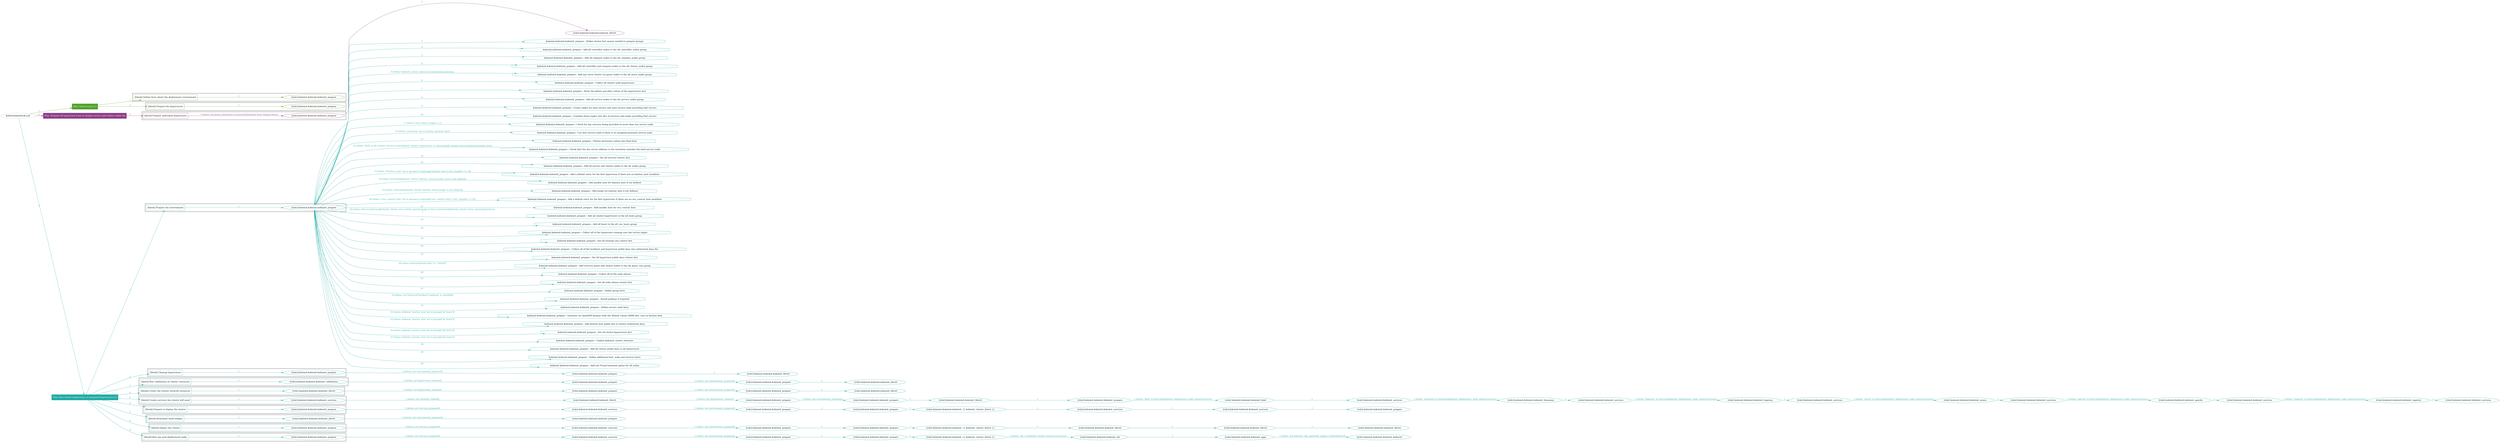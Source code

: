 digraph {
	graph [concentrate=true ordering=in rankdir=LR ratio=fill]
	edge [esep=5 sep=10]
	"kubeinit/playbook.yml" [id=root_node style=dotted]
	play_47c93c85 [label="Play: Initial setup (1)" color="#51a329" fontcolor="#ffffff" id=play_47c93c85 shape=box style=filled tooltip=localhost]
	"kubeinit/playbook.yml" -> play_47c93c85 [label="1 " color="#51a329" fontcolor="#51a329" id=edge_f3cf1b82 labeltooltip="1 " tooltip="1 "]
	subgraph "kubeinit.kubeinit.kubeinit_prepare" {
		role_49cd91f5 [label="[role] kubeinit.kubeinit.kubeinit_prepare" color="#51a329" id=role_49cd91f5 tooltip="kubeinit.kubeinit.kubeinit_prepare"]
	}
	subgraph "kubeinit.kubeinit.kubeinit_prepare" {
		role_f797d939 [label="[role] kubeinit.kubeinit.kubeinit_prepare" color="#51a329" id=role_f797d939 tooltip="kubeinit.kubeinit.kubeinit_prepare"]
	}
	subgraph "Play: Initial setup (1)" {
		play_47c93c85 -> block_fb6f7368 [label=1 color="#51a329" fontcolor="#51a329" id=edge_30f380fa labeltooltip=1 tooltip=1]
		subgraph cluster_block_fb6f7368 {
			block_fb6f7368 [label="[block] Gather facts about the deployment environment" color="#51a329" id=block_fb6f7368 labeltooltip="Gather facts about the deployment environment" shape=box tooltip="Gather facts about the deployment environment"]
			block_fb6f7368 -> role_49cd91f5 [label="1 " color="#51a329" fontcolor="#51a329" id=edge_eb02e00b labeltooltip="1 " tooltip="1 "]
		}
		play_47c93c85 -> block_989610af [label=2 color="#51a329" fontcolor="#51a329" id=edge_7aef17a1 labeltooltip=2 tooltip=2]
		subgraph cluster_block_989610af {
			block_989610af [label="[block] Prepare the hypervisors" color="#51a329" id=block_989610af labeltooltip="Prepare the hypervisors" shape=box tooltip="Prepare the hypervisors"]
			block_989610af -> role_f797d939 [label="1 " color="#51a329" fontcolor="#51a329" id=edge_8b1ca804 labeltooltip="1 " tooltip="1 "]
		}
	}
	play_eca8aa91 [label="Play: Prepare all hypervisor hosts to deploy service and cluster nodes (0)" color="#8c4087" fontcolor="#ffffff" id=play_eca8aa91 shape=box style=filled tooltip="Play: Prepare all hypervisor hosts to deploy service and cluster nodes (0)"]
	"kubeinit/playbook.yml" -> play_eca8aa91 [label="2 " color="#8c4087" fontcolor="#8c4087" id=edge_34e7ba6e labeltooltip="2 " tooltip="2 "]
	subgraph "kubeinit.kubeinit.kubeinit_libvirt" {
		role_c95b888a [label="[role] kubeinit.kubeinit.kubeinit_libvirt" color="#8c4087" id=role_c95b888a tooltip="kubeinit.kubeinit.kubeinit_libvirt"]
	}
	subgraph "kubeinit.kubeinit.kubeinit_prepare" {
		role_08cfcb91 [label="[role] kubeinit.kubeinit.kubeinit_prepare" color="#8c4087" id=role_08cfcb91 tooltip="kubeinit.kubeinit.kubeinit_prepare"]
		role_08cfcb91 -> role_c95b888a [label="1 " color="#8c4087" fontcolor="#8c4087" id=edge_1c3fe3e0 labeltooltip="1 " tooltip="1 "]
	}
	subgraph "Play: Prepare all hypervisor hosts to deploy service and cluster nodes (0)" {
		play_eca8aa91 -> block_029c4cd8 [label=1 color="#8c4087" fontcolor="#8c4087" id=edge_a398b862 labeltooltip=1 tooltip=1]
		subgraph cluster_block_029c4cd8 {
			block_029c4cd8 [label="[block] Prepare individual hypervisors" color="#8c4087" id=block_029c4cd8 labeltooltip="Prepare individual hypervisors" shape=box tooltip="Prepare individual hypervisors"]
			block_029c4cd8 -> role_08cfcb91 [label="1 [when: inventory_hostname in hostvars['kubeinit-facts'].hypervisors]" color="#8c4087" fontcolor="#8c4087" id=edge_367b83e1 labeltooltip="1 [when: inventory_hostname in hostvars['kubeinit-facts'].hypervisors]" tooltip="1 [when: inventory_hostname in hostvars['kubeinit-facts'].hypervisors]"]
		}
	}
	play_b120b8ca [label="Play: Run cluster deployment on prepared hypervisors (1)" color="#21aba4" fontcolor="#ffffff" id=play_b120b8ca shape=box style=filled tooltip=localhost]
	"kubeinit/playbook.yml" -> play_b120b8ca [label="3 " color="#21aba4" fontcolor="#21aba4" id=edge_80ff6672 labeltooltip="3 " tooltip="3 "]
	subgraph "kubeinit.kubeinit.kubeinit_prepare" {
		role_85b493e5 [label="[role] kubeinit.kubeinit.kubeinit_prepare" color="#21aba4" id=role_85b493e5 tooltip="kubeinit.kubeinit.kubeinit_prepare"]
		task_966b9293 [label="kubeinit.kubeinit.kubeinit_prepare : Define cluster fact names needed to prepare groups" color="#21aba4" id=task_966b9293 shape=octagon tooltip="kubeinit.kubeinit.kubeinit_prepare : Define cluster fact names needed to prepare groups"]
		role_85b493e5 -> task_966b9293 [label="1 " color="#21aba4" fontcolor="#21aba4" id=edge_78a16c5b labeltooltip="1 " tooltip="1 "]
		task_e1344d2e [label="kubeinit.kubeinit.kubeinit_prepare : Add all controller nodes to the all_controller_nodes group" color="#21aba4" id=task_e1344d2e shape=octagon tooltip="kubeinit.kubeinit.kubeinit_prepare : Add all controller nodes to the all_controller_nodes group"]
		role_85b493e5 -> task_e1344d2e [label="2 " color="#21aba4" fontcolor="#21aba4" id=edge_d32e25a6 labeltooltip="2 " tooltip="2 "]
		task_f781a77c [label="kubeinit.kubeinit.kubeinit_prepare : Add all compute nodes to the all_compute_nodes group" color="#21aba4" id=task_f781a77c shape=octagon tooltip="kubeinit.kubeinit.kubeinit_prepare : Add all compute nodes to the all_compute_nodes group"]
		role_85b493e5 -> task_f781a77c [label="3 " color="#21aba4" fontcolor="#21aba4" id=edge_93f18d99 labeltooltip="3 " tooltip="3 "]
		task_6a97fb1b [label="kubeinit.kubeinit.kubeinit_prepare : Add all controller and compute nodes to the all_cluster_nodes group" color="#21aba4" id=task_6a97fb1b shape=octagon tooltip="kubeinit.kubeinit.kubeinit_prepare : Add all controller and compute nodes to the all_cluster_nodes group"]
		role_85b493e5 -> task_6a97fb1b [label="4 " color="#21aba4" fontcolor="#21aba4" id=edge_0a847fd8 labeltooltip="4 " tooltip="4 "]
		task_5214aae3 [label="kubeinit.kubeinit.kubeinit_prepare : Add any extra cluster vm guest nodes to the all_extra_nodes group" color="#21aba4" id=task_5214aae3 shape=octagon tooltip="kubeinit.kubeinit.kubeinit_prepare : Add any extra cluster vm guest nodes to the all_extra_nodes group"]
		role_85b493e5 -> task_5214aae3 [label="5 [when: kubeinit_cluster_distro in hostvars[item].distro]" color="#21aba4" fontcolor="#21aba4" id=edge_6e9f2bb4 labeltooltip="5 [when: kubeinit_cluster_distro in hostvars[item].distro]" tooltip="5 [when: kubeinit_cluster_distro in hostvars[item].distro]"]
		task_cb140565 [label="kubeinit.kubeinit.kubeinit_prepare : Collect all cluster node hypervisors" color="#21aba4" id=task_cb140565 shape=octagon tooltip="kubeinit.kubeinit.kubeinit_prepare : Collect all cluster node hypervisors"]
		role_85b493e5 -> task_cb140565 [label="6 " color="#21aba4" fontcolor="#21aba4" id=edge_62ee0a8f labeltooltip="6 " tooltip="6 "]
		task_3a2115fc [label="kubeinit.kubeinit.kubeinit_prepare : Show the before and after values of the hypervisors fact" color="#21aba4" id=task_3a2115fc shape=octagon tooltip="kubeinit.kubeinit.kubeinit_prepare : Show the before and after values of the hypervisors fact"]
		role_85b493e5 -> task_3a2115fc [label="7 " color="#21aba4" fontcolor="#21aba4" id=edge_a50a14b8 labeltooltip="7 " tooltip="7 "]
		task_c4896468 [label="kubeinit.kubeinit.kubeinit_prepare : Add all service nodes to the all_service_nodes group" color="#21aba4" id=task_c4896468 shape=octagon tooltip="kubeinit.kubeinit.kubeinit_prepare : Add all service nodes to the all_service_nodes group"]
		role_85b493e5 -> task_c4896468 [label="8 " color="#21aba4" fontcolor="#21aba4" id=edge_ae413592 labeltooltip="8 " tooltip="8 "]
		task_d8f9d4ed [label="kubeinit.kubeinit.kubeinit_prepare : Create tuples for each service and each service node providing that service" color="#21aba4" id=task_d8f9d4ed shape=octagon tooltip="kubeinit.kubeinit.kubeinit_prepare : Create tuples for each service and each service node providing that service"]
		role_85b493e5 -> task_d8f9d4ed [label="9 " color="#21aba4" fontcolor="#21aba4" id=edge_3ddc1fef labeltooltip="9 " tooltip="9 "]
		task_59739996 [label="kubeinit.kubeinit.kubeinit_prepare : Combine those tuples into dict of services and nodes providing that service" color="#21aba4" id=task_59739996 shape=octagon tooltip="kubeinit.kubeinit.kubeinit_prepare : Combine those tuples into dict of services and nodes providing that service"]
		role_85b493e5 -> task_59739996 [label="10 " color="#21aba4" fontcolor="#21aba4" id=edge_be555936 labeltooltip="10 " tooltip="10 "]
		task_083c0ecc [label="kubeinit.kubeinit.kubeinit_prepare : Check for any services being provided on more than one service node" color="#21aba4" id=task_083c0ecc shape=octagon tooltip="kubeinit.kubeinit.kubeinit_prepare : Check for any services being provided on more than one service node"]
		role_85b493e5 -> task_083c0ecc [label="11 [when: item.value | length > 1]" color="#21aba4" fontcolor="#21aba4" id=edge_d32662fb labeltooltip="11 [when: item.value | length > 1]" tooltip="11 [when: item.value | length > 1]"]
		task_da1756af [label="kubeinit.kubeinit.kubeinit_prepare : Use first service node if there is no assigned provision service node" color="#21aba4" id=task_da1756af shape=octagon tooltip="kubeinit.kubeinit.kubeinit_prepare : Use first service node if there is no assigned provision service node"]
		role_85b493e5 -> task_da1756af [label="12 [when: 'provision' not in cluster_services_dict]" color="#21aba4" fontcolor="#21aba4" id=edge_f2516c54 labeltooltip="12 [when: 'provision' not in cluster_services_dict]" tooltip="12 [when: 'provision' not in cluster_services_dict]"]
		task_0d763b8e [label="kubeinit.kubeinit.kubeinit_prepare : Flatten dictionary values into final form" color="#21aba4" id=task_0d763b8e shape=octagon tooltip="kubeinit.kubeinit.kubeinit_prepare : Flatten dictionary values into final form"]
		role_85b493e5 -> task_0d763b8e [label="13 " color="#21aba4" fontcolor="#21aba4" id=edge_3624400c labeltooltip="13 " tooltip="13 "]
		task_e697049f [label="kubeinit.kubeinit.kubeinit_prepare : Check that the dns server address in the inventory matches the bind service node" color="#21aba4" id=task_e697049f shape=octagon tooltip="kubeinit.kubeinit.kubeinit_prepare : Check that the dns server address in the inventory matches the bind service node"]
		role_85b493e5 -> task_e697049f [label="14 [when: 'bind' in all_cluster_services and kubeinit_cluster_nameserver != hostvars[all_cluster_services['bind']].ansible_host]" color="#21aba4" fontcolor="#21aba4" id=edge_98f4446f labeltooltip="14 [when: 'bind' in all_cluster_services and kubeinit_cluster_nameserver != hostvars[all_cluster_services['bind']].ansible_host]" tooltip="14 [when: 'bind' in all_cluster_services and kubeinit_cluster_nameserver != hostvars[all_cluster_services['bind']].ansible_host]"]
		task_c1c29a6a [label="kubeinit.kubeinit.kubeinit_prepare : Set all services cluster fact" color="#21aba4" id=task_c1c29a6a shape=octagon tooltip="kubeinit.kubeinit.kubeinit_prepare : Set all services cluster fact"]
		role_85b493e5 -> task_c1c29a6a [label="15 " color="#21aba4" fontcolor="#21aba4" id=edge_7651bf40 labeltooltip="15 " tooltip="15 "]
		task_1911d93b [label="kubeinit.kubeinit.kubeinit_prepare : Add all service and cluster nodes to the all_nodes group" color="#21aba4" id=task_1911d93b shape=octagon tooltip="kubeinit.kubeinit.kubeinit_prepare : Add all service and cluster nodes to the all_nodes group"]
		role_85b493e5 -> task_1911d93b [label="16 " color="#21aba4" fontcolor="#21aba4" id=edge_b52d26f1 labeltooltip="16 " tooltip="16 "]
		task_83a77d6d [label="kubeinit.kubeinit.kubeinit_prepare : Add a default entry for the first hypervisor if there are no bastion_host members" color="#21aba4" id=task_83a77d6d shape=octagon tooltip="kubeinit.kubeinit.kubeinit_prepare : Add a default entry for the first hypervisor if there are no bastion_host members"]
		role_85b493e5 -> task_83a77d6d [label="17 [when: ('bastion_host' not in groups) or ((groups['bastion_host'] | list | length) == 0)]" color="#21aba4" fontcolor="#21aba4" id=edge_f0b5fb8c labeltooltip="17 [when: ('bastion_host' not in groups) or ((groups['bastion_host'] | list | length) == 0)]" tooltip="17 [when: ('bastion_host' not in groups) or ((groups['bastion_host'] | list | length) == 0)]"]
		task_e050b298 [label="kubeinit.kubeinit.kubeinit_prepare : Add ansible_host for bastion_host if not defined" color="#21aba4" id=task_e050b298 shape=octagon tooltip="kubeinit.kubeinit.kubeinit_prepare : Add ansible_host for bastion_host if not defined"]
		role_85b493e5 -> task_e050b298 [label="18 [when: hostvars[kubeinit_cluster_bastion_name].ansible_host is not defined]" color="#21aba4" fontcolor="#21aba4" id=edge_7ff7ffc1 labeltooltip="18 [when: hostvars[kubeinit_cluster_bastion_name].ansible_host is not defined]" tooltip="18 [when: hostvars[kubeinit_cluster_bastion_name].ansible_host is not defined]"]
		task_2a9d14c0 [label="kubeinit.kubeinit.kubeinit_prepare : Add target for bastion_host if not defined" color="#21aba4" id=task_2a9d14c0 shape=octagon tooltip="kubeinit.kubeinit.kubeinit_prepare : Add target for bastion_host if not defined"]
		role_85b493e5 -> task_2a9d14c0 [label="19 [when: hostvars[kubeinit_cluster_bastion_name].target is not defined]" color="#21aba4" fontcolor="#21aba4" id=edge_b50a7aad labeltooltip="19 [when: hostvars[kubeinit_cluster_bastion_name].target is not defined]" tooltip="19 [when: hostvars[kubeinit_cluster_bastion_name].target is not defined]"]
		task_69ca7ede [label="kubeinit.kubeinit.kubeinit_prepare : Add a default entry for the first hypervisor if there are no ovn_central_host members" color="#21aba4" id=task_69ca7ede shape=octagon tooltip="kubeinit.kubeinit.kubeinit_prepare : Add a default entry for the first hypervisor if there are no ovn_central_host members"]
		role_85b493e5 -> task_69ca7ede [label="20 [when: ('ovn_central_host' not in groups) or ((groups['ovn_central_host'] | list | length) == 0)]" color="#21aba4" fontcolor="#21aba4" id=edge_39b98ac9 labeltooltip="20 [when: ('ovn_central_host' not in groups) or ((groups['ovn_central_host'] | list | length) == 0)]" tooltip="20 [when: ('ovn_central_host' not in groups) or ((groups['ovn_central_host'] | list | length) == 0)]"]
		task_4e30049a [label="kubeinit.kubeinit.kubeinit_prepare : Add ansible_host for ovn_central_host" color="#21aba4" id=task_4e30049a shape=octagon tooltip="kubeinit.kubeinit.kubeinit_prepare : Add ansible_host for ovn_central_host"]
		role_85b493e5 -> task_4e30049a [label="21 " color="#21aba4" fontcolor="#21aba4" id=edge_ba240e92 labeltooltip="21 " tooltip="21 "]
		task_ae65ac80 [label="kubeinit.kubeinit.kubeinit_prepare : Add all cluster hypervisors to the all_hosts group" color="#21aba4" id=task_ae65ac80 shape=octagon tooltip="kubeinit.kubeinit.kubeinit_prepare : Add all cluster hypervisors to the all_hosts group"]
		role_85b493e5 -> task_ae65ac80 [label="22 [when: item in hostvars[kubeinit_cluster_ovn_central_name].target or item in hostvars[kubeinit_cluster_facts_name].hypervisors
]" color="#21aba4" fontcolor="#21aba4" id=edge_09a3eccf labeltooltip="22 [when: item in hostvars[kubeinit_cluster_ovn_central_name].target or item in hostvars[kubeinit_cluster_facts_name].hypervisors
]" tooltip="22 [when: item in hostvars[kubeinit_cluster_ovn_central_name].target or item in hostvars[kubeinit_cluster_facts_name].hypervisors
]"]
		task_dd8fd25d [label="kubeinit.kubeinit.kubeinit_prepare : Add all hosts to the all_ovn_hosts group" color="#21aba4" id=task_dd8fd25d shape=octagon tooltip="kubeinit.kubeinit.kubeinit_prepare : Add all hosts to the all_ovn_hosts group"]
		role_85b493e5 -> task_dd8fd25d [label="23 " color="#21aba4" fontcolor="#21aba4" id=edge_f75268e0 labeltooltip="23 " tooltip="23 "]
		task_d1d71a36 [label="kubeinit.kubeinit.kubeinit_prepare : Collect all of the hypervisor running vms into hv/vm tuples" color="#21aba4" id=task_d1d71a36 shape=octagon tooltip="kubeinit.kubeinit.kubeinit_prepare : Collect all of the hypervisor running vms into hv/vm tuples"]
		role_85b493e5 -> task_d1d71a36 [label="24 " color="#21aba4" fontcolor="#21aba4" id=edge_8b905c7c labeltooltip="24 " tooltip="24 "]
		task_8e87fc8d [label="kubeinit.kubeinit.kubeinit_prepare : Set all running vms cluster fact" color="#21aba4" id=task_8e87fc8d shape=octagon tooltip="kubeinit.kubeinit.kubeinit_prepare : Set all running vms cluster fact"]
		role_85b493e5 -> task_8e87fc8d [label="25 " color="#21aba4" fontcolor="#21aba4" id=edge_cc3e15a2 labeltooltip="25 " tooltip="25 "]
		task_565cfaeb [label="kubeinit.kubeinit.kubeinit_prepare : Collect all of the localhost and hypervisor public keys into authorized_keys list" color="#21aba4" id=task_565cfaeb shape=octagon tooltip="kubeinit.kubeinit.kubeinit_prepare : Collect all of the localhost and hypervisor public keys into authorized_keys list"]
		role_85b493e5 -> task_565cfaeb [label="26 " color="#21aba4" fontcolor="#21aba4" id=edge_c6129da0 labeltooltip="26 " tooltip="26 "]
		task_ec3d14fe [label="kubeinit.kubeinit.kubeinit_prepare : Set all hypervisor public keys cluster fact" color="#21aba4" id=task_ec3d14fe shape=octagon tooltip="kubeinit.kubeinit.kubeinit_prepare : Set all hypervisor public keys cluster fact"]
		role_85b493e5 -> task_ec3d14fe [label="27 " color="#21aba4" fontcolor="#21aba4" id=edge_83e0d827 labeltooltip="27 " tooltip="27 "]
		task_eb6172ac [label="kubeinit.kubeinit.kubeinit_prepare : Add services guest and cluster nodes to the all_guest_vms group" color="#21aba4" id=task_eb6172ac shape=octagon tooltip="kubeinit.kubeinit.kubeinit_prepare : Add services guest and cluster nodes to the all_guest_vms group"]
		role_85b493e5 -> task_eb6172ac [label="28 [when: hostvars[item].type == 'virtual']" color="#21aba4" fontcolor="#21aba4" id=edge_3f795762 labeltooltip="28 [when: hostvars[item].type == 'virtual']" tooltip="28 [when: hostvars[item].type == 'virtual']"]
		task_d0c2bde2 [label="kubeinit.kubeinit.kubeinit_prepare : Collect all of the node aliases" color="#21aba4" id=task_d0c2bde2 shape=octagon tooltip="kubeinit.kubeinit.kubeinit_prepare : Collect all of the node aliases"]
		role_85b493e5 -> task_d0c2bde2 [label="29 " color="#21aba4" fontcolor="#21aba4" id=edge_6cccfe27 labeltooltip="29 " tooltip="29 "]
		task_1ed4cb08 [label="kubeinit.kubeinit.kubeinit_prepare : Set all node aliases cluster fact" color="#21aba4" id=task_1ed4cb08 shape=octagon tooltip="kubeinit.kubeinit.kubeinit_prepare : Set all node aliases cluster fact"]
		role_85b493e5 -> task_1ed4cb08 [label="30 " color="#21aba4" fontcolor="#21aba4" id=edge_9a11f864 labeltooltip="30 " tooltip="30 "]
		task_bbbe79f7 [label="kubeinit.kubeinit.kubeinit_prepare : Define group facts" color="#21aba4" id=task_bbbe79f7 shape=octagon tooltip="kubeinit.kubeinit.kubeinit_prepare : Define group facts"]
		role_85b493e5 -> task_bbbe79f7 [label="31 " color="#21aba4" fontcolor="#21aba4" id=edge_68e0bdb7 labeltooltip="31 " tooltip="31 "]
		task_bb4f8747 [label="kubeinit.kubeinit.kubeinit_prepare : Install podman if required" color="#21aba4" id=task_bb4f8747 shape=octagon tooltip="kubeinit.kubeinit.kubeinit_prepare : Install podman if required"]
		role_85b493e5 -> task_bb4f8747 [label="32 [when: not hostvars['localhost'].podman_is_installed]" color="#21aba4" fontcolor="#21aba4" id=edge_2e7812f1 labeltooltip="32 [when: not hostvars['localhost'].podman_is_installed]" tooltip="32 [when: not hostvars['localhost'].podman_is_installed]"]
		task_8a41ac6c [label="kubeinit.kubeinit.kubeinit_prepare : Define service node facts" color="#21aba4" id=task_8a41ac6c shape=octagon tooltip="kubeinit.kubeinit.kubeinit_prepare : Define service node facts"]
		role_85b493e5 -> task_8a41ac6c [label="33 " color="#21aba4" fontcolor="#21aba4" id=edge_7b66cfbf labeltooltip="33 " tooltip="33 "]
		task_c552a7fe [label="kubeinit.kubeinit.kubeinit_prepare : Generate an OpenSSH keypair with the default values (4096 bits, rsa) on bastion host" color="#21aba4" id=task_c552a7fe shape=octagon tooltip="kubeinit.kubeinit.kubeinit_prepare : Generate an OpenSSH keypair with the default values (4096 bits, rsa) on bastion host"]
		role_85b493e5 -> task_c552a7fe [label="34 [when: kubeinit_bastion_host not in groups['all_hosts']]" color="#21aba4" fontcolor="#21aba4" id=edge_bdd50197 labeltooltip="34 [when: kubeinit_bastion_host not in groups['all_hosts']]" tooltip="34 [when: kubeinit_bastion_host not in groups['all_hosts']]"]
		task_7de7f948 [label="kubeinit.kubeinit.kubeinit_prepare : Add bastion host public key to cluster authorized_keys" color="#21aba4" id=task_7de7f948 shape=octagon tooltip="kubeinit.kubeinit.kubeinit_prepare : Add bastion host public key to cluster authorized_keys"]
		role_85b493e5 -> task_7de7f948 [label="35 [when: kubeinit_bastion_host not in groups['all_hosts']]" color="#21aba4" fontcolor="#21aba4" id=edge_d1b95fa9 labeltooltip="35 [when: kubeinit_bastion_host not in groups['all_hosts']]" tooltip="35 [when: kubeinit_bastion_host not in groups['all_hosts']]"]
		task_fce0333b [label="kubeinit.kubeinit.kubeinit_prepare : Set all cluster hypervisors fact" color="#21aba4" id=task_fce0333b shape=octagon tooltip="kubeinit.kubeinit.kubeinit_prepare : Set all cluster hypervisors fact"]
		role_85b493e5 -> task_fce0333b [label="36 [when: kubeinit_bastion_host not in groups['all_hosts']]" color="#21aba4" fontcolor="#21aba4" id=edge_e420ed5f labeltooltip="36 [when: kubeinit_bastion_host not in groups['all_hosts']]" tooltip="36 [when: kubeinit_bastion_host not in groups['all_hosts']]"]
		task_ed25b16f [label="kubeinit.kubeinit.kubeinit_prepare : Update kubeinit_cluster_hostvars" color="#21aba4" id=task_ed25b16f shape=octagon tooltip="kubeinit.kubeinit.kubeinit_prepare : Update kubeinit_cluster_hostvars"]
		role_85b493e5 -> task_ed25b16f [label="37 [when: kubeinit_bastion_host not in groups['all_hosts']]" color="#21aba4" fontcolor="#21aba4" id=edge_09221659 labeltooltip="37 [when: kubeinit_bastion_host not in groups['all_hosts']]" tooltip="37 [when: kubeinit_bastion_host not in groups['all_hosts']]"]
		task_c58febe8 [label="kubeinit.kubeinit.kubeinit_prepare : Add all cluster public keys to all hypervisors" color="#21aba4" id=task_c58febe8 shape=octagon tooltip="kubeinit.kubeinit.kubeinit_prepare : Add all cluster public keys to all hypervisors"]
		role_85b493e5 -> task_c58febe8 [label="38 " color="#21aba4" fontcolor="#21aba4" id=edge_0ecfe14a labeltooltip="38 " tooltip="38 "]
		task_2b822f42 [label="kubeinit.kubeinit.kubeinit_prepare : Define additional host, node and services facts" color="#21aba4" id=task_2b822f42 shape=octagon tooltip="kubeinit.kubeinit.kubeinit_prepare : Define additional host, node and services facts"]
		role_85b493e5 -> task_2b822f42 [label="39 " color="#21aba4" fontcolor="#21aba4" id=edge_a203d0b1 labeltooltip="39 " tooltip="39 "]
		task_4702e3b1 [label="kubeinit.kubeinit.kubeinit_prepare : Add ssh ProxyCommand option for all nodes" color="#21aba4" id=task_4702e3b1 shape=octagon tooltip="kubeinit.kubeinit.kubeinit_prepare : Add ssh ProxyCommand option for all nodes"]
		role_85b493e5 -> task_4702e3b1 [label="40 " color="#21aba4" fontcolor="#21aba4" id=edge_99b50089 labeltooltip="40 " tooltip="40 "]
	}
	subgraph "kubeinit.kubeinit.kubeinit_libvirt" {
		role_e0909040 [label="[role] kubeinit.kubeinit.kubeinit_libvirt" color="#21aba4" id=role_e0909040 tooltip="kubeinit.kubeinit.kubeinit_libvirt"]
	}
	subgraph "kubeinit.kubeinit.kubeinit_prepare" {
		role_ac757059 [label="[role] kubeinit.kubeinit.kubeinit_prepare" color="#21aba4" id=role_ac757059 tooltip="kubeinit.kubeinit.kubeinit_prepare"]
		role_ac757059 -> role_e0909040 [label="1 " color="#21aba4" fontcolor="#21aba4" id=edge_d3fa2c17 labeltooltip="1 " tooltip="1 "]
	}
	subgraph "kubeinit.kubeinit.kubeinit_prepare" {
		role_ae0f26d1 [label="[role] kubeinit.kubeinit.kubeinit_prepare" color="#21aba4" id=role_ae0f26d1 tooltip="kubeinit.kubeinit.kubeinit_prepare"]
		role_ae0f26d1 -> role_ac757059 [label="1 [when: not environment_prepared]" color="#21aba4" fontcolor="#21aba4" id=edge_ce39df3a labeltooltip="1 [when: not environment_prepared]" tooltip="1 [when: not environment_prepared]"]
	}
	subgraph "kubeinit.kubeinit.kubeinit_libvirt" {
		role_c8483b6c [label="[role] kubeinit.kubeinit.kubeinit_libvirt" color="#21aba4" id=role_c8483b6c tooltip="kubeinit.kubeinit.kubeinit_libvirt"]
	}
	subgraph "kubeinit.kubeinit.kubeinit_prepare" {
		role_85913cc1 [label="[role] kubeinit.kubeinit.kubeinit_prepare" color="#21aba4" id=role_85913cc1 tooltip="kubeinit.kubeinit.kubeinit_prepare"]
		role_85913cc1 -> role_c8483b6c [label="1 " color="#21aba4" fontcolor="#21aba4" id=edge_f6c1a1b5 labeltooltip="1 " tooltip="1 "]
	}
	subgraph "kubeinit.kubeinit.kubeinit_prepare" {
		role_893f3e04 [label="[role] kubeinit.kubeinit.kubeinit_prepare" color="#21aba4" id=role_893f3e04 tooltip="kubeinit.kubeinit.kubeinit_prepare"]
		role_893f3e04 -> role_85913cc1 [label="1 [when: not environment_prepared]" color="#21aba4" fontcolor="#21aba4" id=edge_6eb7ad8d labeltooltip="1 [when: not environment_prepared]" tooltip="1 [when: not environment_prepared]"]
	}
	subgraph "kubeinit.kubeinit.kubeinit_validations" {
		role_b1957fa9 [label="[role] kubeinit.kubeinit.kubeinit_validations" color="#21aba4" id=role_b1957fa9 tooltip="kubeinit.kubeinit.kubeinit_validations"]
		role_b1957fa9 -> role_893f3e04 [label="1 [when: not hypervisors_cleaned]" color="#21aba4" fontcolor="#21aba4" id=edge_4b95fead labeltooltip="1 [when: not hypervisors_cleaned]" tooltip="1 [when: not hypervisors_cleaned]"]
	}
	subgraph "kubeinit.kubeinit.kubeinit_libvirt" {
		role_25814e14 [label="[role] kubeinit.kubeinit.kubeinit_libvirt" color="#21aba4" id=role_25814e14 tooltip="kubeinit.kubeinit.kubeinit_libvirt"]
	}
	subgraph "kubeinit.kubeinit.kubeinit_prepare" {
		role_a91f17e6 [label="[role] kubeinit.kubeinit.kubeinit_prepare" color="#21aba4" id=role_a91f17e6 tooltip="kubeinit.kubeinit.kubeinit_prepare"]
		role_a91f17e6 -> role_25814e14 [label="1 " color="#21aba4" fontcolor="#21aba4" id=edge_61cbce70 labeltooltip="1 " tooltip="1 "]
	}
	subgraph "kubeinit.kubeinit.kubeinit_prepare" {
		role_0c3180b3 [label="[role] kubeinit.kubeinit.kubeinit_prepare" color="#21aba4" id=role_0c3180b3 tooltip="kubeinit.kubeinit.kubeinit_prepare"]
		role_0c3180b3 -> role_a91f17e6 [label="1 [when: not environment_prepared]" color="#21aba4" fontcolor="#21aba4" id=edge_dc5ef1f8 labeltooltip="1 [when: not environment_prepared]" tooltip="1 [when: not environment_prepared]"]
	}
	subgraph "kubeinit.kubeinit.kubeinit_libvirt" {
		role_7a7ac78f [label="[role] kubeinit.kubeinit.kubeinit_libvirt" color="#21aba4" id=role_7a7ac78f tooltip="kubeinit.kubeinit.kubeinit_libvirt"]
		role_7a7ac78f -> role_0c3180b3 [label="1 [when: not hypervisors_cleaned]" color="#21aba4" fontcolor="#21aba4" id=edge_0bb9c063 labeltooltip="1 [when: not hypervisors_cleaned]" tooltip="1 [when: not hypervisors_cleaned]"]
	}
	subgraph "kubeinit.kubeinit.kubeinit_services" {
		role_7cb9ab78 [label="[role] kubeinit.kubeinit.kubeinit_services" color="#21aba4" id=role_7cb9ab78 tooltip="kubeinit.kubeinit.kubeinit_services"]
	}
	subgraph "kubeinit.kubeinit.kubeinit_registry" {
		role_4becb4af [label="[role] kubeinit.kubeinit.kubeinit_registry" color="#21aba4" id=role_4becb4af tooltip="kubeinit.kubeinit.kubeinit_registry"]
		role_4becb4af -> role_7cb9ab78 [label="1 " color="#21aba4" fontcolor="#21aba4" id=edge_04475cd6 labeltooltip="1 " tooltip="1 "]
	}
	subgraph "kubeinit.kubeinit.kubeinit_services" {
		role_e77bc1ed [label="[role] kubeinit.kubeinit.kubeinit_services" color="#21aba4" id=role_e77bc1ed tooltip="kubeinit.kubeinit.kubeinit_services"]
		role_e77bc1ed -> role_4becb4af [label="1 [when: 'registry' in hostvars[kubeinit_deployment_node_name].services]" color="#21aba4" fontcolor="#21aba4" id=edge_6f51103e labeltooltip="1 [when: 'registry' in hostvars[kubeinit_deployment_node_name].services]" tooltip="1 [when: 'registry' in hostvars[kubeinit_deployment_node_name].services]"]
	}
	subgraph "kubeinit.kubeinit.kubeinit_apache" {
		role_b53f3045 [label="[role] kubeinit.kubeinit.kubeinit_apache" color="#21aba4" id=role_b53f3045 tooltip="kubeinit.kubeinit.kubeinit_apache"]
		role_b53f3045 -> role_e77bc1ed [label="1 " color="#21aba4" fontcolor="#21aba4" id=edge_62b56c0a labeltooltip="1 " tooltip="1 "]
	}
	subgraph "kubeinit.kubeinit.kubeinit_services" {
		role_96ed5768 [label="[role] kubeinit.kubeinit.kubeinit_services" color="#21aba4" id=role_96ed5768 tooltip="kubeinit.kubeinit.kubeinit_services"]
		role_96ed5768 -> role_b53f3045 [label="1 [when: 'apache' in hostvars[kubeinit_deployment_node_name].services]" color="#21aba4" fontcolor="#21aba4" id=edge_6482a400 labeltooltip="1 [when: 'apache' in hostvars[kubeinit_deployment_node_name].services]" tooltip="1 [when: 'apache' in hostvars[kubeinit_deployment_node_name].services]"]
	}
	subgraph "kubeinit.kubeinit.kubeinit_nexus" {
		role_be3ec02e [label="[role] kubeinit.kubeinit.kubeinit_nexus" color="#21aba4" id=role_be3ec02e tooltip="kubeinit.kubeinit.kubeinit_nexus"]
		role_be3ec02e -> role_96ed5768 [label="1 " color="#21aba4" fontcolor="#21aba4" id=edge_bfc345c7 labeltooltip="1 " tooltip="1 "]
	}
	subgraph "kubeinit.kubeinit.kubeinit_services" {
		role_c1e3af63 [label="[role] kubeinit.kubeinit.kubeinit_services" color="#21aba4" id=role_c1e3af63 tooltip="kubeinit.kubeinit.kubeinit_services"]
		role_c1e3af63 -> role_be3ec02e [label="1 [when: 'nexus' in hostvars[kubeinit_deployment_node_name].services]" color="#21aba4" fontcolor="#21aba4" id=edge_d31aad8c labeltooltip="1 [when: 'nexus' in hostvars[kubeinit_deployment_node_name].services]" tooltip="1 [when: 'nexus' in hostvars[kubeinit_deployment_node_name].services]"]
	}
	subgraph "kubeinit.kubeinit.kubeinit_haproxy" {
		role_4585ae9c [label="[role] kubeinit.kubeinit.kubeinit_haproxy" color="#21aba4" id=role_4585ae9c tooltip="kubeinit.kubeinit.kubeinit_haproxy"]
		role_4585ae9c -> role_c1e3af63 [label="1 " color="#21aba4" fontcolor="#21aba4" id=edge_bccf3fea labeltooltip="1 " tooltip="1 "]
	}
	subgraph "kubeinit.kubeinit.kubeinit_services" {
		role_3c6287c9 [label="[role] kubeinit.kubeinit.kubeinit_services" color="#21aba4" id=role_3c6287c9 tooltip="kubeinit.kubeinit.kubeinit_services"]
		role_3c6287c9 -> role_4585ae9c [label="1 [when: 'haproxy' in hostvars[kubeinit_deployment_node_name].services]" color="#21aba4" fontcolor="#21aba4" id=edge_b9f2fb68 labeltooltip="1 [when: 'haproxy' in hostvars[kubeinit_deployment_node_name].services]" tooltip="1 [when: 'haproxy' in hostvars[kubeinit_deployment_node_name].services]"]
	}
	subgraph "kubeinit.kubeinit.kubeinit_dnsmasq" {
		role_10b1d734 [label="[role] kubeinit.kubeinit.kubeinit_dnsmasq" color="#21aba4" id=role_10b1d734 tooltip="kubeinit.kubeinit.kubeinit_dnsmasq"]
		role_10b1d734 -> role_3c6287c9 [label="1 " color="#21aba4" fontcolor="#21aba4" id=edge_86da7627 labeltooltip="1 " tooltip="1 "]
	}
	subgraph "kubeinit.kubeinit.kubeinit_services" {
		role_17027183 [label="[role] kubeinit.kubeinit.kubeinit_services" color="#21aba4" id=role_17027183 tooltip="kubeinit.kubeinit.kubeinit_services"]
		role_17027183 -> role_10b1d734 [label="1 [when: 'dnsmasq' in hostvars[kubeinit_deployment_node_name].services]" color="#21aba4" fontcolor="#21aba4" id=edge_f5aa0006 labeltooltip="1 [when: 'dnsmasq' in hostvars[kubeinit_deployment_node_name].services]" tooltip="1 [when: 'dnsmasq' in hostvars[kubeinit_deployment_node_name].services]"]
	}
	subgraph "kubeinit.kubeinit.kubeinit_bind" {
		role_1672ca7a [label="[role] kubeinit.kubeinit.kubeinit_bind" color="#21aba4" id=role_1672ca7a tooltip="kubeinit.kubeinit.kubeinit_bind"]
		role_1672ca7a -> role_17027183 [label="1 " color="#21aba4" fontcolor="#21aba4" id=edge_0f87756e labeltooltip="1 " tooltip="1 "]
	}
	subgraph "kubeinit.kubeinit.kubeinit_prepare" {
		role_51f96fa4 [label="[role] kubeinit.kubeinit.kubeinit_prepare" color="#21aba4" id=role_51f96fa4 tooltip="kubeinit.kubeinit.kubeinit_prepare"]
		role_51f96fa4 -> role_1672ca7a [label="1 [when: 'bind' in hostvars[kubeinit_deployment_node_name].services]" color="#21aba4" fontcolor="#21aba4" id=edge_4fe9f96e labeltooltip="1 [when: 'bind' in hostvars[kubeinit_deployment_node_name].services]" tooltip="1 [when: 'bind' in hostvars[kubeinit_deployment_node_name].services]"]
	}
	subgraph "kubeinit.kubeinit.kubeinit_libvirt" {
		role_e13af3b7 [label="[role] kubeinit.kubeinit.kubeinit_libvirt" color="#21aba4" id=role_e13af3b7 tooltip="kubeinit.kubeinit.kubeinit_libvirt"]
		role_e13af3b7 -> role_51f96fa4 [label="1 " color="#21aba4" fontcolor="#21aba4" id=edge_f74ff1a9 labeltooltip="1 " tooltip="1 "]
	}
	subgraph "kubeinit.kubeinit.kubeinit_prepare" {
		role_71c7e0e4 [label="[role] kubeinit.kubeinit.kubeinit_prepare" color="#21aba4" id=role_71c7e0e4 tooltip="kubeinit.kubeinit.kubeinit_prepare"]
		role_71c7e0e4 -> role_e13af3b7 [label="1 " color="#21aba4" fontcolor="#21aba4" id=edge_e554b865 labeltooltip="1 " tooltip="1 "]
	}
	subgraph "kubeinit.kubeinit.kubeinit_prepare" {
		role_1062b30b [label="[role] kubeinit.kubeinit.kubeinit_prepare" color="#21aba4" id=role_1062b30b tooltip="kubeinit.kubeinit.kubeinit_prepare"]
		role_1062b30b -> role_71c7e0e4 [label="1 [when: not environment_prepared]" color="#21aba4" fontcolor="#21aba4" id=edge_98fa182c labeltooltip="1 [when: not environment_prepared]" tooltip="1 [when: not environment_prepared]"]
	}
	subgraph "kubeinit.kubeinit.kubeinit_libvirt" {
		role_c7f2a6c6 [label="[role] kubeinit.kubeinit.kubeinit_libvirt" color="#21aba4" id=role_c7f2a6c6 tooltip="kubeinit.kubeinit.kubeinit_libvirt"]
		role_c7f2a6c6 -> role_1062b30b [label="1 [when: not hypervisors_cleaned]" color="#21aba4" fontcolor="#21aba4" id=edge_11440cfe labeltooltip="1 [when: not hypervisors_cleaned]" tooltip="1 [when: not hypervisors_cleaned]"]
	}
	subgraph "kubeinit.kubeinit.kubeinit_services" {
		role_8ca34081 [label="[role] kubeinit.kubeinit.kubeinit_services" color="#21aba4" id=role_8ca34081 tooltip="kubeinit.kubeinit.kubeinit_services"]
		role_8ca34081 -> role_c7f2a6c6 [label="1 [when: not network_created]" color="#21aba4" fontcolor="#21aba4" id=edge_02536efc labeltooltip="1 [when: not network_created]" tooltip="1 [when: not network_created]"]
	}
	subgraph "kubeinit.kubeinit.kubeinit_prepare" {
		role_6f84dc40 [label="[role] kubeinit.kubeinit.kubeinit_prepare" color="#21aba4" id=role_6f84dc40 tooltip="kubeinit.kubeinit.kubeinit_prepare"]
	}
	subgraph "kubeinit.kubeinit.kubeinit_services" {
		role_aeb9ac84 [label="[role] kubeinit.kubeinit.kubeinit_services" color="#21aba4" id=role_aeb9ac84 tooltip="kubeinit.kubeinit.kubeinit_services"]
		role_aeb9ac84 -> role_6f84dc40 [label="1 " color="#21aba4" fontcolor="#21aba4" id=edge_64e77edf labeltooltip="1 " tooltip="1 "]
	}
	subgraph "kubeinit.kubeinit.kubeinit_services" {
		role_d97a2eb6 [label="[role] kubeinit.kubeinit.kubeinit_services" color="#21aba4" id=role_d97a2eb6 tooltip="kubeinit.kubeinit.kubeinit_services"]
		role_d97a2eb6 -> role_aeb9ac84 [label="1 " color="#21aba4" fontcolor="#21aba4" id=edge_e76849c0 labeltooltip="1 " tooltip="1 "]
	}
	subgraph "kubeinit.kubeinit.kubeinit_{{ kubeinit_cluster_distro }}" {
		role_b2877294 [label="[role] kubeinit.kubeinit.kubeinit_{{ kubeinit_cluster_distro }}" color="#21aba4" id=role_b2877294 tooltip="kubeinit.kubeinit.kubeinit_{{ kubeinit_cluster_distro }}"]
		role_b2877294 -> role_d97a2eb6 [label="1 " color="#21aba4" fontcolor="#21aba4" id=edge_f142ece4 labeltooltip="1 " tooltip="1 "]
	}
	subgraph "kubeinit.kubeinit.kubeinit_prepare" {
		role_4d1c5302 [label="[role] kubeinit.kubeinit.kubeinit_prepare" color="#21aba4" id=role_4d1c5302 tooltip="kubeinit.kubeinit.kubeinit_prepare"]
		role_4d1c5302 -> role_b2877294 [label="1 " color="#21aba4" fontcolor="#21aba4" id=edge_b0c0df16 labeltooltip="1 " tooltip="1 "]
	}
	subgraph "kubeinit.kubeinit.kubeinit_prepare" {
		role_f03c35ff [label="[role] kubeinit.kubeinit.kubeinit_prepare" color="#21aba4" id=role_f03c35ff tooltip="kubeinit.kubeinit.kubeinit_prepare"]
		role_f03c35ff -> role_4d1c5302 [label="1 " color="#21aba4" fontcolor="#21aba4" id=edge_c991eb3e labeltooltip="1 " tooltip="1 "]
	}
	subgraph "kubeinit.kubeinit.kubeinit_services" {
		role_0026e600 [label="[role] kubeinit.kubeinit.kubeinit_services" color="#21aba4" id=role_0026e600 tooltip="kubeinit.kubeinit.kubeinit_services"]
		role_0026e600 -> role_f03c35ff [label="1 [when: not environment_prepared]" color="#21aba4" fontcolor="#21aba4" id=edge_b7d861a1 labeltooltip="1 [when: not environment_prepared]" tooltip="1 [when: not environment_prepared]"]
	}
	subgraph "kubeinit.kubeinit.kubeinit_prepare" {
		role_7cf3dc9d [label="[role] kubeinit.kubeinit.kubeinit_prepare" color="#21aba4" id=role_7cf3dc9d tooltip="kubeinit.kubeinit.kubeinit_prepare"]
		role_7cf3dc9d -> role_0026e600 [label="1 [when: not services_prepared]" color="#21aba4" fontcolor="#21aba4" id=edge_cd0ecf96 labeltooltip="1 [when: not services_prepared]" tooltip="1 [when: not services_prepared]"]
	}
	subgraph "kubeinit.kubeinit.kubeinit_prepare" {
		role_e7401d58 [label="[role] kubeinit.kubeinit.kubeinit_prepare" color="#21aba4" id=role_e7401d58 tooltip="kubeinit.kubeinit.kubeinit_prepare"]
	}
	subgraph "kubeinit.kubeinit.kubeinit_libvirt" {
		role_8830e32c [label="[role] kubeinit.kubeinit.kubeinit_libvirt" color="#21aba4" id=role_8830e32c tooltip="kubeinit.kubeinit.kubeinit_libvirt"]
		role_8830e32c -> role_e7401d58 [label="1 [when: not environment_prepared]" color="#21aba4" fontcolor="#21aba4" id=edge_548a2615 labeltooltip="1 [when: not environment_prepared]" tooltip="1 [when: not environment_prepared]"]
	}
	subgraph "kubeinit.kubeinit.kubeinit_libvirt" {
		role_eb3e9f67 [label="[role] kubeinit.kubeinit.kubeinit_libvirt" color="#21aba4" id=role_eb3e9f67 tooltip="kubeinit.kubeinit.kubeinit_libvirt"]
	}
	subgraph "kubeinit.kubeinit.kubeinit_libvirt" {
		role_e34a493e [label="[role] kubeinit.kubeinit.kubeinit_libvirt" color="#21aba4" id=role_e34a493e tooltip="kubeinit.kubeinit.kubeinit_libvirt"]
		role_e34a493e -> role_eb3e9f67 [label="1 " color="#21aba4" fontcolor="#21aba4" id=edge_31a6d93d labeltooltip="1 " tooltip="1 "]
	}
	subgraph "kubeinit.kubeinit.kubeinit_libvirt" {
		role_527fbefa [label="[role] kubeinit.kubeinit.kubeinit_libvirt" color="#21aba4" id=role_527fbefa tooltip="kubeinit.kubeinit.kubeinit_libvirt"]
		role_527fbefa -> role_e34a493e [label="1 " color="#21aba4" fontcolor="#21aba4" id=edge_d0ee5169 labeltooltip="1 " tooltip="1 "]
	}
	subgraph "kubeinit.kubeinit.kubeinit_{{ kubeinit_cluster_distro }}" {
		role_3f5b47ca [label="[role] kubeinit.kubeinit.kubeinit_{{ kubeinit_cluster_distro }}" color="#21aba4" id=role_3f5b47ca tooltip="kubeinit.kubeinit.kubeinit_{{ kubeinit_cluster_distro }}"]
		role_3f5b47ca -> role_527fbefa [label="1 " color="#21aba4" fontcolor="#21aba4" id=edge_d9ab7aa8 labeltooltip="1 " tooltip="1 "]
	}
	subgraph "kubeinit.kubeinit.kubeinit_prepare" {
		role_51e2eb22 [label="[role] kubeinit.kubeinit.kubeinit_prepare" color="#21aba4" id=role_51e2eb22 tooltip="kubeinit.kubeinit.kubeinit_prepare"]
		role_51e2eb22 -> role_3f5b47ca [label="1 " color="#21aba4" fontcolor="#21aba4" id=edge_ea95f532 labeltooltip="1 " tooltip="1 "]
	}
	subgraph "kubeinit.kubeinit.kubeinit_prepare" {
		role_98169f31 [label="[role] kubeinit.kubeinit.kubeinit_prepare" color="#21aba4" id=role_98169f31 tooltip="kubeinit.kubeinit.kubeinit_prepare"]
		role_98169f31 -> role_51e2eb22 [label="1 " color="#21aba4" fontcolor="#21aba4" id=edge_a06f1345 labeltooltip="1 " tooltip="1 "]
	}
	subgraph "kubeinit.kubeinit.kubeinit_services" {
		role_b1a6ceff [label="[role] kubeinit.kubeinit.kubeinit_services" color="#21aba4" id=role_b1a6ceff tooltip="kubeinit.kubeinit.kubeinit_services"]
		role_b1a6ceff -> role_98169f31 [label="1 [when: not environment_prepared]" color="#21aba4" fontcolor="#21aba4" id=edge_1e100e60 labeltooltip="1 [when: not environment_prepared]" tooltip="1 [when: not environment_prepared]"]
	}
	subgraph "kubeinit.kubeinit.kubeinit_prepare" {
		role_d3edf24d [label="[role] kubeinit.kubeinit.kubeinit_prepare" color="#21aba4" id=role_d3edf24d tooltip="kubeinit.kubeinit.kubeinit_prepare"]
		role_d3edf24d -> role_b1a6ceff [label="1 [when: not services_prepared]" color="#21aba4" fontcolor="#21aba4" id=edge_f63d5d13 labeltooltip="1 [when: not services_prepared]" tooltip="1 [when: not services_prepared]"]
	}
	subgraph "kubeinit.kubeinit.kubeinit_kubevirt" {
		role_ec8aac3c [label="[role] kubeinit.kubeinit.kubeinit_kubevirt" color="#21aba4" id=role_ec8aac3c tooltip="kubeinit.kubeinit.kubeinit_kubevirt"]
	}
	subgraph "kubeinit.kubeinit.kubeinit_apps" {
		role_8a8a069e [label="[role] kubeinit.kubeinit.kubeinit_apps" color="#21aba4" id=role_8a8a069e tooltip="kubeinit.kubeinit.kubeinit_apps"]
		role_8a8a069e -> role_ec8aac3c [label="1 [when: not kubeinit_okd_openshift_deploy | default(False)]" color="#21aba4" fontcolor="#21aba4" id=edge_80fb61d4 labeltooltip="1 [when: not kubeinit_okd_openshift_deploy | default(False)]" tooltip="1 [when: not kubeinit_okd_openshift_deploy | default(False)]"]
	}
	subgraph "kubeinit.kubeinit.kubeinit_nfs" {
		role_22518227 [label="[role] kubeinit.kubeinit.kubeinit_nfs" color="#21aba4" id=role_22518227 tooltip="kubeinit.kubeinit.kubeinit_nfs"]
		role_22518227 -> role_8a8a069e [label="1 " color="#21aba4" fontcolor="#21aba4" id=edge_5d64ffba labeltooltip="1 " tooltip="1 "]
	}
	subgraph "kubeinit.kubeinit.kubeinit_{{ kubeinit_cluster_distro }}" {
		role_d8bfb732 [label="[role] kubeinit.kubeinit.kubeinit_{{ kubeinit_cluster_distro }}" color="#21aba4" id=role_d8bfb732 tooltip="kubeinit.kubeinit.kubeinit_{{ kubeinit_cluster_distro }}"]
		role_d8bfb732 -> role_22518227 [label="1 [when: 'nfs' in kubeinit_cluster_hostvars.services]" color="#21aba4" fontcolor="#21aba4" id=edge_400d642a labeltooltip="1 [when: 'nfs' in kubeinit_cluster_hostvars.services]" tooltip="1 [when: 'nfs' in kubeinit_cluster_hostvars.services]"]
	}
	subgraph "kubeinit.kubeinit.kubeinit_prepare" {
		role_f345af31 [label="[role] kubeinit.kubeinit.kubeinit_prepare" color="#21aba4" id=role_f345af31 tooltip="kubeinit.kubeinit.kubeinit_prepare"]
		role_f345af31 -> role_d8bfb732 [label="1 " color="#21aba4" fontcolor="#21aba4" id=edge_c5933b99 labeltooltip="1 " tooltip="1 "]
	}
	subgraph "kubeinit.kubeinit.kubeinit_prepare" {
		role_acaee04b [label="[role] kubeinit.kubeinit.kubeinit_prepare" color="#21aba4" id=role_acaee04b tooltip="kubeinit.kubeinit.kubeinit_prepare"]
		role_acaee04b -> role_f345af31 [label="1 " color="#21aba4" fontcolor="#21aba4" id=edge_2099e081 labeltooltip="1 " tooltip="1 "]
	}
	subgraph "kubeinit.kubeinit.kubeinit_services" {
		role_eb889db7 [label="[role] kubeinit.kubeinit.kubeinit_services" color="#21aba4" id=role_eb889db7 tooltip="kubeinit.kubeinit.kubeinit_services"]
		role_eb889db7 -> role_acaee04b [label="1 [when: not environment_prepared]" color="#21aba4" fontcolor="#21aba4" id=edge_06e272b0 labeltooltip="1 [when: not environment_prepared]" tooltip="1 [when: not environment_prepared]"]
	}
	subgraph "kubeinit.kubeinit.kubeinit_prepare" {
		role_a56bb4b9 [label="[role] kubeinit.kubeinit.kubeinit_prepare" color="#21aba4" id=role_a56bb4b9 tooltip="kubeinit.kubeinit.kubeinit_prepare"]
		role_a56bb4b9 -> role_eb889db7 [label="1 [when: not services_prepared]" color="#21aba4" fontcolor="#21aba4" id=edge_8f871058 labeltooltip="1 [when: not services_prepared]" tooltip="1 [when: not services_prepared]"]
	}
	subgraph "Play: Run cluster deployment on prepared hypervisors (1)" {
		play_b120b8ca -> block_130f1b25 [label=1 color="#21aba4" fontcolor="#21aba4" id=edge_16f04256 labeltooltip=1 tooltip=1]
		subgraph cluster_block_130f1b25 {
			block_130f1b25 [label="[block] Prepare the environment" color="#21aba4" id=block_130f1b25 labeltooltip="Prepare the environment" shape=box tooltip="Prepare the environment"]
			block_130f1b25 -> role_85b493e5 [label="1 " color="#21aba4" fontcolor="#21aba4" id=edge_49210f81 labeltooltip="1 " tooltip="1 "]
		}
		play_b120b8ca -> block_60a8bc6e [label=2 color="#21aba4" fontcolor="#21aba4" id=edge_d088eca6 labeltooltip=2 tooltip=2]
		subgraph cluster_block_60a8bc6e {
			block_60a8bc6e [label="[block] Cleanup hypervisors" color="#21aba4" id=block_60a8bc6e labeltooltip="Cleanup hypervisors" shape=box tooltip="Cleanup hypervisors"]
			block_60a8bc6e -> role_ae0f26d1 [label="1 " color="#21aba4" fontcolor="#21aba4" id=edge_0c19e07f labeltooltip="1 " tooltip="1 "]
		}
		play_b120b8ca -> block_2c9a7a8d [label=3 color="#21aba4" fontcolor="#21aba4" id=edge_8bd8e419 labeltooltip=3 tooltip=3]
		subgraph cluster_block_2c9a7a8d {
			block_2c9a7a8d [label="[block] Run validations on cluster resources" color="#21aba4" id=block_2c9a7a8d labeltooltip="Run validations on cluster resources" shape=box tooltip="Run validations on cluster resources"]
			block_2c9a7a8d -> role_b1957fa9 [label="1 " color="#21aba4" fontcolor="#21aba4" id=edge_c2eb4d47 labeltooltip="1 " tooltip="1 "]
		}
		play_b120b8ca -> block_95a45773 [label=4 color="#21aba4" fontcolor="#21aba4" id=edge_0ead1e95 labeltooltip=4 tooltip=4]
		subgraph cluster_block_95a45773 {
			block_95a45773 [label="[block] Create the cluster network resources" color="#21aba4" id=block_95a45773 labeltooltip="Create the cluster network resources" shape=box tooltip="Create the cluster network resources"]
			block_95a45773 -> role_7a7ac78f [label="1 " color="#21aba4" fontcolor="#21aba4" id=edge_85828ef9 labeltooltip="1 " tooltip="1 "]
		}
		play_b120b8ca -> block_c11ffa7a [label=5 color="#21aba4" fontcolor="#21aba4" id=edge_9fc43d76 labeltooltip=5 tooltip=5]
		subgraph cluster_block_c11ffa7a {
			block_c11ffa7a [label="[block] Create services the cluster will need" color="#21aba4" id=block_c11ffa7a labeltooltip="Create services the cluster will need" shape=box tooltip="Create services the cluster will need"]
			block_c11ffa7a -> role_8ca34081 [label="1 " color="#21aba4" fontcolor="#21aba4" id=edge_c9d091b1 labeltooltip="1 " tooltip="1 "]
		}
		play_b120b8ca -> block_6e91a859 [label=6 color="#21aba4" fontcolor="#21aba4" id=edge_0f572720 labeltooltip=6 tooltip=6]
		subgraph cluster_block_6e91a859 {
			block_6e91a859 [label="[block] Prepare to deploy the cluster" color="#21aba4" id=block_6e91a859 labeltooltip="Prepare to deploy the cluster" shape=box tooltip="Prepare to deploy the cluster"]
			block_6e91a859 -> role_7cf3dc9d [label="1 " color="#21aba4" fontcolor="#21aba4" id=edge_ed55f28e labeltooltip="1 " tooltip="1 "]
		}
		play_b120b8ca -> block_dca996db [label=7 color="#21aba4" fontcolor="#21aba4" id=edge_c9e0c9ca labeltooltip=7 tooltip=7]
		subgraph cluster_block_dca996db {
			block_dca996db [label="[block] Download cloud images" color="#21aba4" id=block_dca996db labeltooltip="Download cloud images" shape=box tooltip="Download cloud images"]
			block_dca996db -> role_8830e32c [label="1 " color="#21aba4" fontcolor="#21aba4" id=edge_682b5e7c labeltooltip="1 " tooltip="1 "]
		}
		play_b120b8ca -> block_09e7e0fd [label=8 color="#21aba4" fontcolor="#21aba4" id=edge_b16e86ae labeltooltip=8 tooltip=8]
		subgraph cluster_block_09e7e0fd {
			block_09e7e0fd [label="[block] Deploy the cluster" color="#21aba4" id=block_09e7e0fd labeltooltip="Deploy the cluster" shape=box tooltip="Deploy the cluster"]
			block_09e7e0fd -> role_d3edf24d [label="1 " color="#21aba4" fontcolor="#21aba4" id=edge_c94623a3 labeltooltip="1 " tooltip="1 "]
		}
		play_b120b8ca -> block_f835515d [label=9 color="#21aba4" fontcolor="#21aba4" id=edge_2e2f0bb0 labeltooltip=9 tooltip=9]
		subgraph cluster_block_f835515d {
			block_f835515d [label="[block] Run any post-deployment tasks" color="#21aba4" id=block_f835515d labeltooltip="Run any post-deployment tasks" shape=box tooltip="Run any post-deployment tasks"]
			block_f835515d -> role_a56bb4b9 [label="1 " color="#21aba4" fontcolor="#21aba4" id=edge_ed1c6ede labeltooltip="1 " tooltip="1 "]
		}
	}
}
